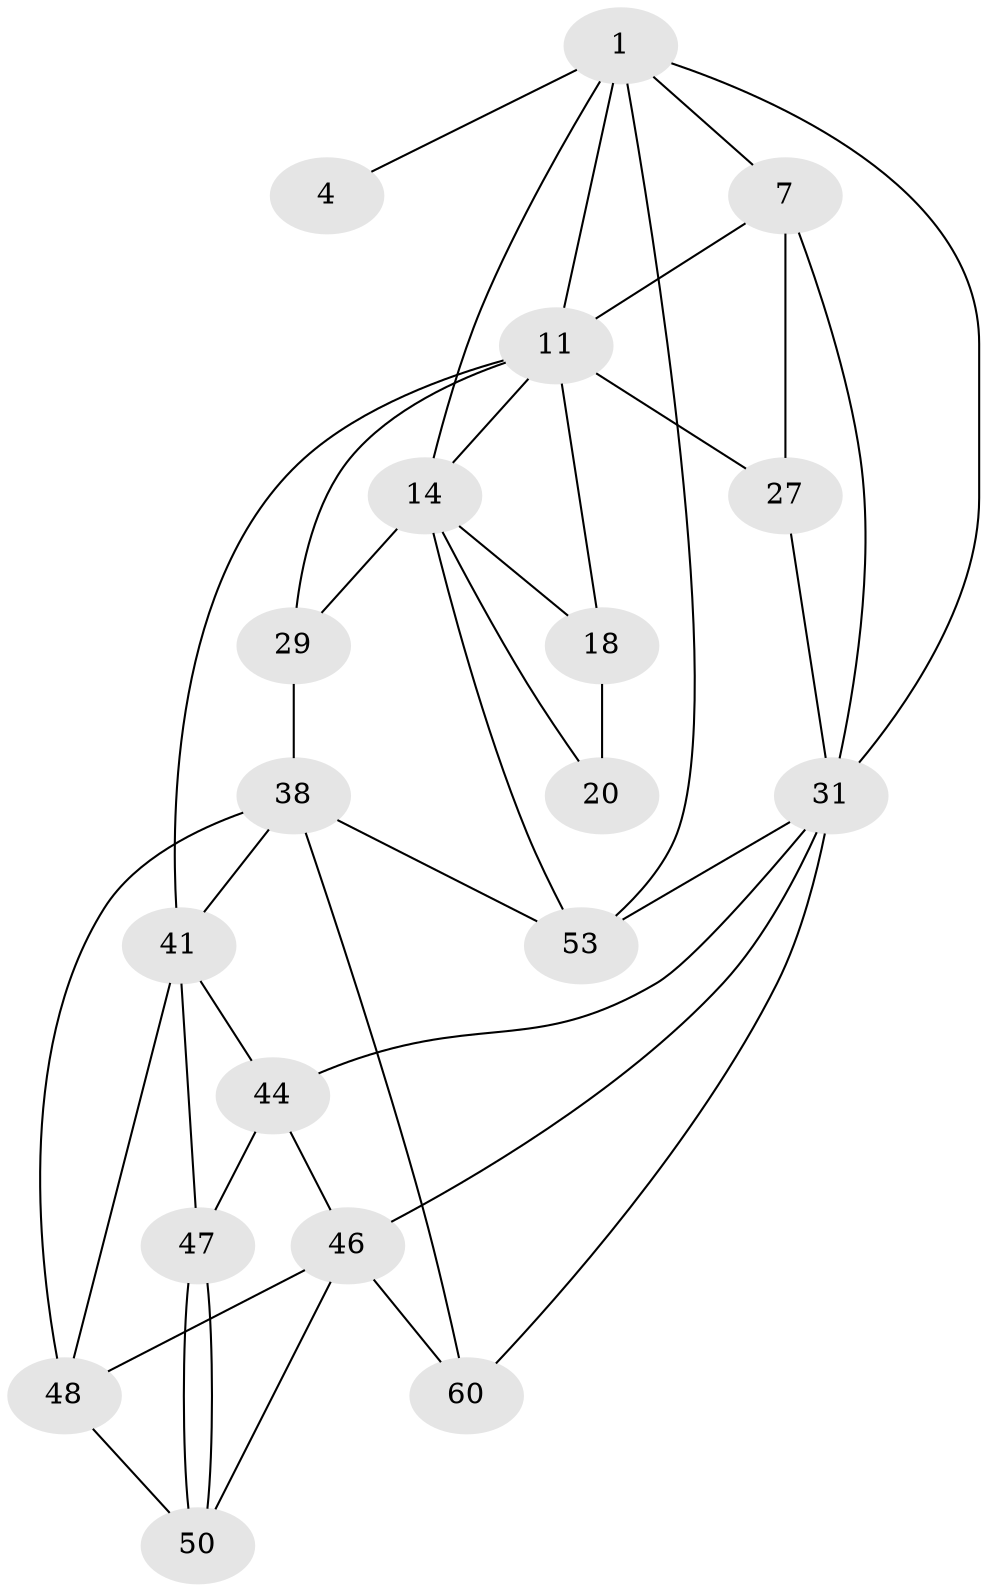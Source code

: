 // original degree distribution, {3: 0.046153846153846156, 5: 0.5076923076923077, 4: 0.23076923076923078, 6: 0.2153846153846154}
// Generated by graph-tools (version 1.1) at 2025/21/03/04/25 18:21:10]
// undirected, 19 vertices, 40 edges
graph export_dot {
graph [start="1"]
  node [color=gray90,style=filled];
  1 [pos="+0.4284139180968348+0",super="+5+2"];
  4 [pos="+0+0"];
  7 [pos="+0.1528720481490401+0.21198665283141296",super="+13+8"];
  11 [pos="+0.4288163069202699+0.04278723981539654",super="+12"];
  14 [pos="+1+0",super="+15+33"];
  18 [pos="+0.438872580969166+0.3309935003385904",super="+19"];
  20 [pos="+0.6144760300928006+0.2030292957789927",super="+22"];
  27 [pos="+0.09193027033020569+0.38701232961533755",super="+28"];
  29 [pos="+0.7015359098460459+0.49331269488597596",super="+30"];
  31 [pos="+0+0.5022377640970891",super="+35+32"];
  38 [pos="+0.5159347380885054+0.672172629885801",super="+55+39"];
  41 [pos="+0.2881039811328228+0.540578480744837",super="+42"];
  44 [pos="+0.04569238518849982+0.5281967463339053",super="+45"];
  46 [pos="+0+0.7499670118053344",super="+52"];
  47 [pos="+0.06311118954734375+0.6941232936086109"];
  48 [pos="+0.16360491484067358+0.6580149147601128",super="+49"];
  50 [pos="+0.0626314285143446+0.7260378207847745"];
  53 [pos="+0.9086211360803553+0.7078406203255079",super="+54+65"];
  60 [pos="+0.2170636597116342+0.8612421006361638",super="+61"];
  1 -- 11;
  1 -- 4 [weight=2];
  1 -- 7 [weight=2];
  1 -- 53;
  1 -- 14;
  1 -- 31;
  7 -- 27 [weight=2];
  7 -- 11;
  7 -- 31;
  11 -- 14;
  11 -- 18;
  11 -- 27;
  11 -- 41;
  11 -- 29;
  14 -- 18;
  14 -- 29 [weight=3];
  14 -- 53;
  14 -- 20;
  18 -- 20 [weight=2];
  27 -- 31;
  29 -- 38;
  31 -- 46;
  31 -- 44;
  31 -- 60;
  31 -- 53;
  38 -- 53 [weight=2];
  38 -- 60 [weight=3];
  38 -- 48 [weight=2];
  38 -- 41;
  41 -- 48;
  41 -- 44;
  41 -- 47;
  44 -- 46;
  44 -- 47;
  46 -- 50;
  46 -- 60;
  46 -- 48;
  47 -- 50;
  47 -- 50;
  48 -- 50;
}
